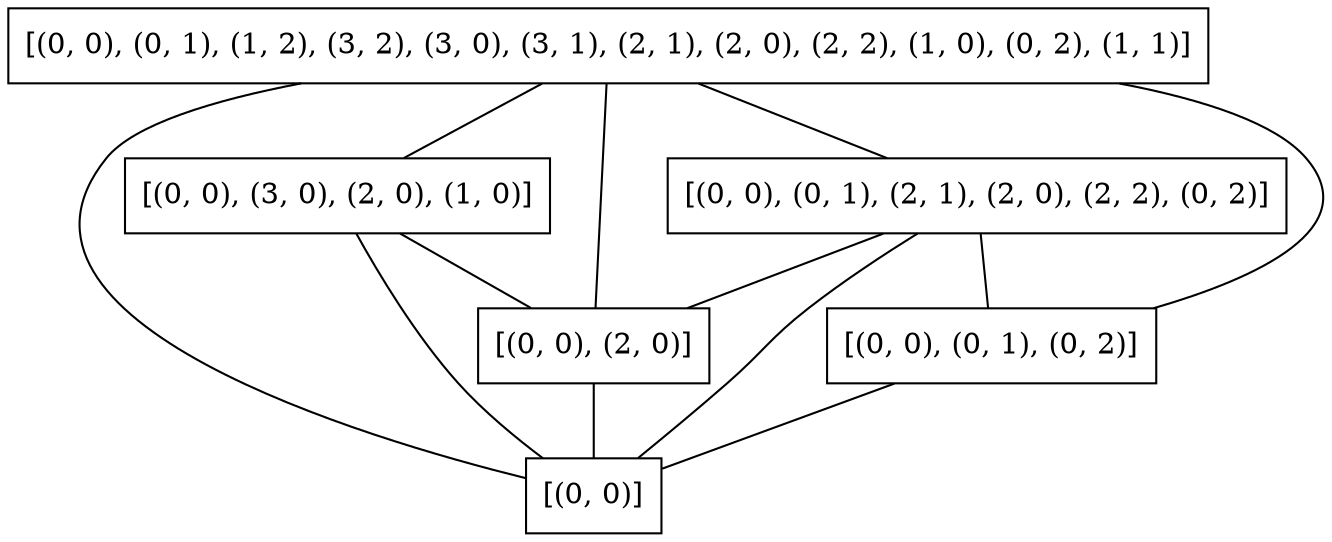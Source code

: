 graph {
	node [shape=rectangle]
		"[(0, 0)]"
		"[(0, 0), (2, 0)]"
		"[(0, 0), (0, 1), (0, 2)]"
		"[(0, 0), (3, 0), (2, 0), (1, 0)]"
		"[(0, 0), (0, 1), (2, 1), (2, 0), (2, 2), (0, 2)]"
		"[(0, 0), (0, 1), (1, 2), (3, 2), (3, 0), (3, 1), (2, 1), (2, 0), (2, 2), (1, 0), (0, 2), (1, 1)]"
			"[(0, 0), (2, 0)]" -- "[(0, 0)]"
			"[(0, 0), (0, 1), (0, 2)]" -- "[(0, 0)]"
			"[(0, 0), (3, 0), (2, 0), (1, 0)]" -- "[(0, 0)]"
			"[(0, 0), (3, 0), (2, 0), (1, 0)]" -- "[(0, 0), (2, 0)]"
			"[(0, 0), (0, 1), (2, 1), (2, 0), (2, 2), (0, 2)]" -- "[(0, 0)]"
			"[(0, 0), (0, 1), (2, 1), (2, 0), (2, 2), (0, 2)]" -- "[(0, 0), (2, 0)]"
			"[(0, 0), (0, 1), (2, 1), (2, 0), (2, 2), (0, 2)]" -- "[(0, 0), (0, 1), (0, 2)]"
			"[(0, 0), (0, 1), (1, 2), (3, 2), (3, 0), (3, 1), (2, 1), (2, 0), (2, 2), (1, 0), (0, 2), (1, 1)]" -- "[(0, 0)]"
			"[(0, 0), (0, 1), (1, 2), (3, 2), (3, 0), (3, 1), (2, 1), (2, 0), (2, 2), (1, 0), (0, 2), (1, 1)]" -- "[(0, 0), (2, 0)]"
			"[(0, 0), (0, 1), (1, 2), (3, 2), (3, 0), (3, 1), (2, 1), (2, 0), (2, 2), (1, 0), (0, 2), (1, 1)]" -- "[(0, 0), (0, 1), (0, 2)]"
			"[(0, 0), (0, 1), (1, 2), (3, 2), (3, 0), (3, 1), (2, 1), (2, 0), (2, 2), (1, 0), (0, 2), (1, 1)]" -- "[(0, 0), (3, 0), (2, 0), (1, 0)]"
			"[(0, 0), (0, 1), (1, 2), (3, 2), (3, 0), (3, 1), (2, 1), (2, 0), (2, 2), (1, 0), (0, 2), (1, 1)]" -- "[(0, 0), (0, 1), (2, 1), (2, 0), (2, 2), (0, 2)]"
}